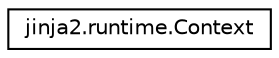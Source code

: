 digraph "Graphical Class Hierarchy"
{
 // LATEX_PDF_SIZE
  edge [fontname="Helvetica",fontsize="10",labelfontname="Helvetica",labelfontsize="10"];
  node [fontname="Helvetica",fontsize="10",shape=record];
  rankdir="LR";
  Node0 [label="jinja2.runtime.Context",height=0.2,width=0.4,color="black", fillcolor="white", style="filled",URL="$classjinja2_1_1runtime_1_1Context.html",tooltip=" "];
}
